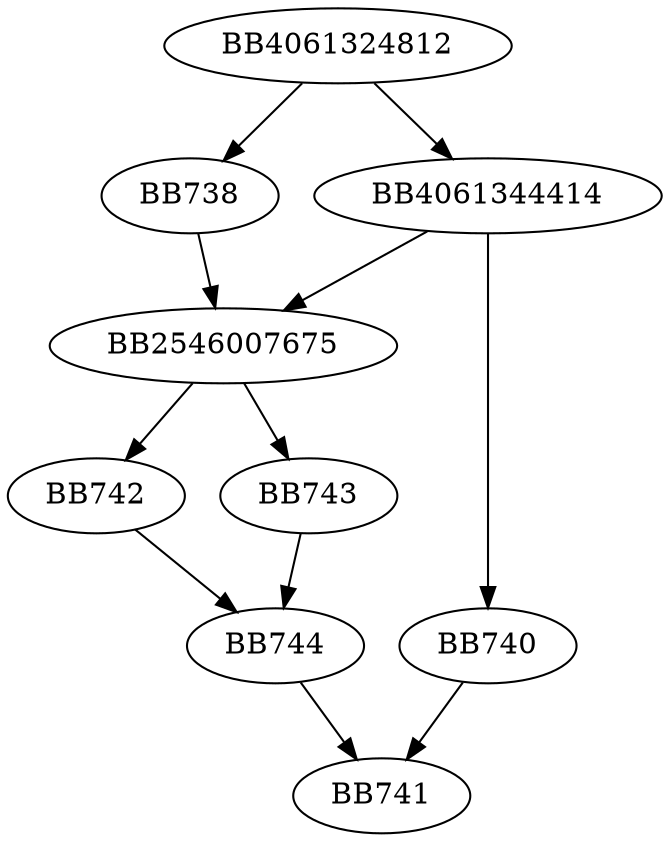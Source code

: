 digraph G{
	BB4061324812->BB4061344414;
	BB4061324812->BB738;
	BB738->BB2546007675;
	BB4061344414->BB740;
	BB4061344414->BB2546007675;
	BB740->BB741;
	BB2546007675->BB742;
	BB2546007675->BB743;
	BB743->BB744;
	BB742->BB744;
	BB744->BB741;
}
